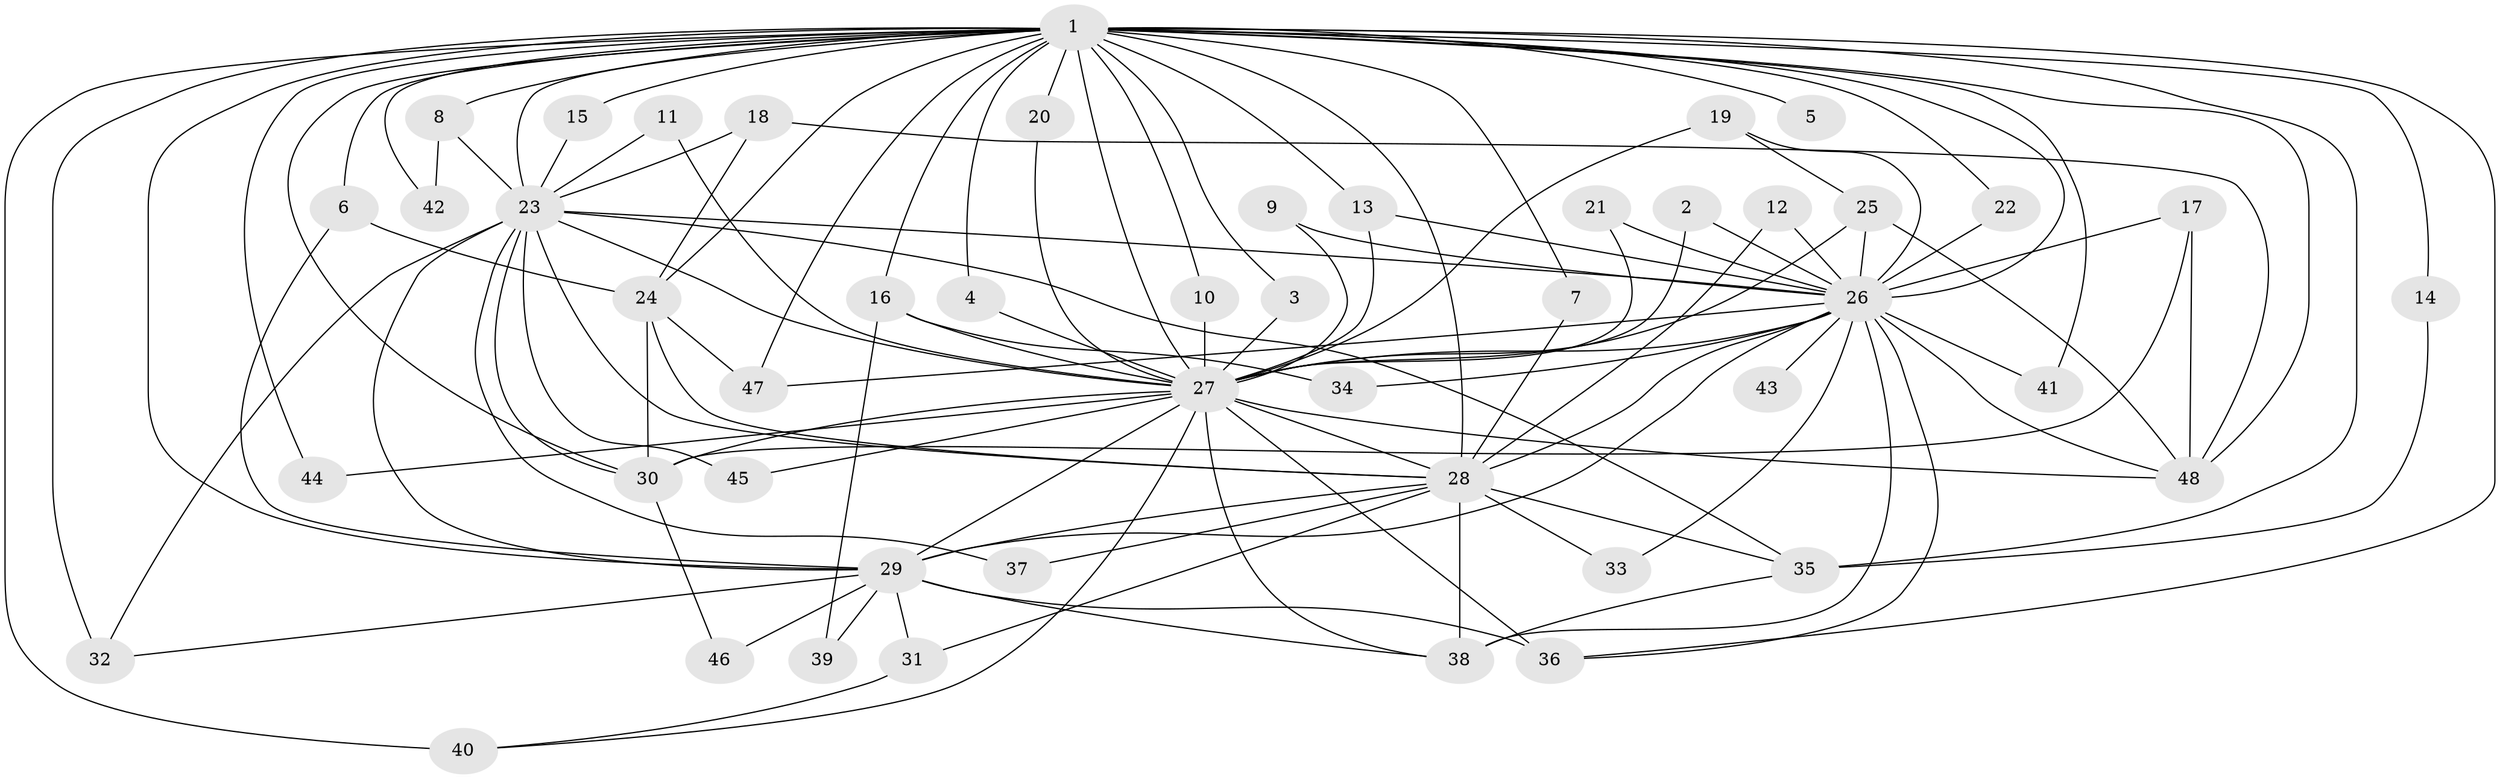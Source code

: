 // original degree distribution, {18: 0.010526315789473684, 33: 0.010526315789473684, 20: 0.010526315789473684, 19: 0.010526315789473684, 23: 0.010526315789473684, 16: 0.010526315789473684, 25: 0.010526315789473684, 22: 0.010526315789473684, 17: 0.010526315789473684, 11: 0.010526315789473684, 3: 0.29473684210526313, 7: 0.010526315789473684, 2: 0.5052631578947369, 5: 0.031578947368421054, 4: 0.031578947368421054, 6: 0.021052631578947368}
// Generated by graph-tools (version 1.1) at 2025/49/03/09/25 03:49:34]
// undirected, 48 vertices, 115 edges
graph export_dot {
graph [start="1"]
  node [color=gray90,style=filled];
  1;
  2;
  3;
  4;
  5;
  6;
  7;
  8;
  9;
  10;
  11;
  12;
  13;
  14;
  15;
  16;
  17;
  18;
  19;
  20;
  21;
  22;
  23;
  24;
  25;
  26;
  27;
  28;
  29;
  30;
  31;
  32;
  33;
  34;
  35;
  36;
  37;
  38;
  39;
  40;
  41;
  42;
  43;
  44;
  45;
  46;
  47;
  48;
  1 -- 3 [weight=1.0];
  1 -- 4 [weight=1.0];
  1 -- 5 [weight=1.0];
  1 -- 6 [weight=1.0];
  1 -- 7 [weight=1.0];
  1 -- 8 [weight=1.0];
  1 -- 10 [weight=1.0];
  1 -- 13 [weight=1.0];
  1 -- 14 [weight=1.0];
  1 -- 15 [weight=2.0];
  1 -- 16 [weight=2.0];
  1 -- 20 [weight=2.0];
  1 -- 22 [weight=1.0];
  1 -- 23 [weight=4.0];
  1 -- 24 [weight=1.0];
  1 -- 26 [weight=8.0];
  1 -- 27 [weight=4.0];
  1 -- 28 [weight=4.0];
  1 -- 29 [weight=5.0];
  1 -- 30 [weight=2.0];
  1 -- 32 [weight=1.0];
  1 -- 35 [weight=2.0];
  1 -- 36 [weight=1.0];
  1 -- 40 [weight=2.0];
  1 -- 41 [weight=1.0];
  1 -- 42 [weight=2.0];
  1 -- 44 [weight=1.0];
  1 -- 47 [weight=1.0];
  1 -- 48 [weight=1.0];
  2 -- 26 [weight=1.0];
  2 -- 27 [weight=1.0];
  3 -- 27 [weight=1.0];
  4 -- 27 [weight=1.0];
  6 -- 24 [weight=1.0];
  6 -- 29 [weight=1.0];
  7 -- 28 [weight=1.0];
  8 -- 23 [weight=1.0];
  8 -- 42 [weight=1.0];
  9 -- 26 [weight=1.0];
  9 -- 27 [weight=1.0];
  10 -- 27 [weight=1.0];
  11 -- 23 [weight=1.0];
  11 -- 27 [weight=1.0];
  12 -- 26 [weight=1.0];
  12 -- 28 [weight=1.0];
  13 -- 26 [weight=2.0];
  13 -- 27 [weight=1.0];
  14 -- 35 [weight=1.0];
  15 -- 23 [weight=1.0];
  16 -- 27 [weight=1.0];
  16 -- 34 [weight=1.0];
  16 -- 39 [weight=1.0];
  17 -- 26 [weight=1.0];
  17 -- 30 [weight=1.0];
  17 -- 48 [weight=1.0];
  18 -- 23 [weight=1.0];
  18 -- 24 [weight=1.0];
  18 -- 48 [weight=1.0];
  19 -- 25 [weight=1.0];
  19 -- 26 [weight=1.0];
  19 -- 27 [weight=1.0];
  20 -- 27 [weight=1.0];
  21 -- 26 [weight=1.0];
  21 -- 27 [weight=2.0];
  22 -- 26 [weight=2.0];
  23 -- 26 [weight=2.0];
  23 -- 27 [weight=1.0];
  23 -- 28 [weight=2.0];
  23 -- 29 [weight=1.0];
  23 -- 30 [weight=1.0];
  23 -- 32 [weight=1.0];
  23 -- 35 [weight=1.0];
  23 -- 37 [weight=1.0];
  23 -- 45 [weight=2.0];
  24 -- 28 [weight=1.0];
  24 -- 30 [weight=1.0];
  24 -- 47 [weight=1.0];
  25 -- 26 [weight=2.0];
  25 -- 27 [weight=1.0];
  25 -- 48 [weight=1.0];
  26 -- 27 [weight=3.0];
  26 -- 28 [weight=2.0];
  26 -- 29 [weight=2.0];
  26 -- 33 [weight=1.0];
  26 -- 34 [weight=1.0];
  26 -- 36 [weight=1.0];
  26 -- 38 [weight=2.0];
  26 -- 41 [weight=1.0];
  26 -- 43 [weight=2.0];
  26 -- 47 [weight=2.0];
  26 -- 48 [weight=1.0];
  27 -- 28 [weight=1.0];
  27 -- 29 [weight=1.0];
  27 -- 30 [weight=3.0];
  27 -- 36 [weight=2.0];
  27 -- 38 [weight=1.0];
  27 -- 40 [weight=1.0];
  27 -- 44 [weight=1.0];
  27 -- 45 [weight=1.0];
  27 -- 48 [weight=1.0];
  28 -- 29 [weight=1.0];
  28 -- 31 [weight=1.0];
  28 -- 33 [weight=1.0];
  28 -- 35 [weight=1.0];
  28 -- 37 [weight=1.0];
  28 -- 38 [weight=1.0];
  29 -- 31 [weight=1.0];
  29 -- 32 [weight=1.0];
  29 -- 36 [weight=1.0];
  29 -- 38 [weight=1.0];
  29 -- 39 [weight=1.0];
  29 -- 46 [weight=1.0];
  30 -- 46 [weight=1.0];
  31 -- 40 [weight=1.0];
  35 -- 38 [weight=1.0];
}
